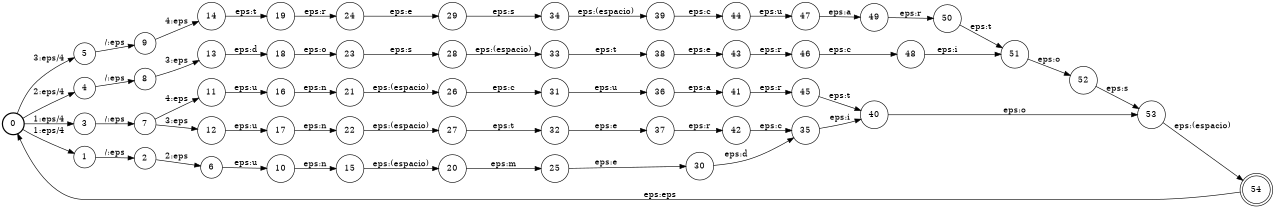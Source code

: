 digraph FST {
rankdir = LR;
size = "8.5,11";
label = "";
center = 1;
orientation = Portrait;
ranksep = "0.4";
nodesep = "0.25";
0 [label = "0", shape = circle, style = bold, fontsize = 14]
	0 -> 5 [label = "3:eps/4", fontsize = 14];
	0 -> 4 [label = "2:eps/4", fontsize = 14];
	0 -> 3 [label = "1:eps/4", fontsize = 14];
	0 -> 1 [label = "1:eps/4", fontsize = 14];
1 [label = "1", shape = circle, style = solid, fontsize = 14]
	1 -> 2 [label = "/:eps", fontsize = 14];
2 [label = "2", shape = circle, style = solid, fontsize = 14]
	2 -> 6 [label = "2:eps", fontsize = 14];
3 [label = "3", shape = circle, style = solid, fontsize = 14]
	3 -> 7 [label = "/:eps", fontsize = 14];
4 [label = "4", shape = circle, style = solid, fontsize = 14]
	4 -> 8 [label = "/:eps", fontsize = 14];
5 [label = "5", shape = circle, style = solid, fontsize = 14]
	5 -> 9 [label = "/:eps", fontsize = 14];
6 [label = "6", shape = circle, style = solid, fontsize = 14]
	6 -> 10 [label = "eps:u", fontsize = 14];
7 [label = "7", shape = circle, style = solid, fontsize = 14]
	7 -> 11 [label = "4:eps", fontsize = 14];
	7 -> 12 [label = "3:eps", fontsize = 14];
8 [label = "8", shape = circle, style = solid, fontsize = 14]
	8 -> 13 [label = "3:eps", fontsize = 14];
9 [label = "9", shape = circle, style = solid, fontsize = 14]
	9 -> 14 [label = "4:eps", fontsize = 14];
10 [label = "10", shape = circle, style = solid, fontsize = 14]
	10 -> 15 [label = "eps:n", fontsize = 14];
11 [label = "11", shape = circle, style = solid, fontsize = 14]
	11 -> 16 [label = "eps:u", fontsize = 14];
12 [label = "12", shape = circle, style = solid, fontsize = 14]
	12 -> 17 [label = "eps:u", fontsize = 14];
13 [label = "13", shape = circle, style = solid, fontsize = 14]
	13 -> 18 [label = "eps:d", fontsize = 14];
14 [label = "14", shape = circle, style = solid, fontsize = 14]
	14 -> 19 [label = "eps:t", fontsize = 14];
15 [label = "15", shape = circle, style = solid, fontsize = 14]
	15 -> 20 [label = "eps:(espacio)", fontsize = 14];
16 [label = "16", shape = circle, style = solid, fontsize = 14]
	16 -> 21 [label = "eps:n", fontsize = 14];
17 [label = "17", shape = circle, style = solid, fontsize = 14]
	17 -> 22 [label = "eps:n", fontsize = 14];
18 [label = "18", shape = circle, style = solid, fontsize = 14]
	18 -> 23 [label = "eps:o", fontsize = 14];
19 [label = "19", shape = circle, style = solid, fontsize = 14]
	19 -> 24 [label = "eps:r", fontsize = 14];
20 [label = "20", shape = circle, style = solid, fontsize = 14]
	20 -> 25 [label = "eps:m", fontsize = 14];
21 [label = "21", shape = circle, style = solid, fontsize = 14]
	21 -> 26 [label = "eps:(espacio)", fontsize = 14];
22 [label = "22", shape = circle, style = solid, fontsize = 14]
	22 -> 27 [label = "eps:(espacio)", fontsize = 14];
23 [label = "23", shape = circle, style = solid, fontsize = 14]
	23 -> 28 [label = "eps:s", fontsize = 14];
24 [label = "24", shape = circle, style = solid, fontsize = 14]
	24 -> 29 [label = "eps:e", fontsize = 14];
25 [label = "25", shape = circle, style = solid, fontsize = 14]
	25 -> 30 [label = "eps:e", fontsize = 14];
26 [label = "26", shape = circle, style = solid, fontsize = 14]
	26 -> 31 [label = "eps:c", fontsize = 14];
27 [label = "27", shape = circle, style = solid, fontsize = 14]
	27 -> 32 [label = "eps:t", fontsize = 14];
28 [label = "28", shape = circle, style = solid, fontsize = 14]
	28 -> 33 [label = "eps:(espacio)", fontsize = 14];
29 [label = "29", shape = circle, style = solid, fontsize = 14]
	29 -> 34 [label = "eps:s", fontsize = 14];
30 [label = "30", shape = circle, style = solid, fontsize = 14]
	30 -> 35 [label = "eps:d", fontsize = 14];
31 [label = "31", shape = circle, style = solid, fontsize = 14]
	31 -> 36 [label = "eps:u", fontsize = 14];
32 [label = "32", shape = circle, style = solid, fontsize = 14]
	32 -> 37 [label = "eps:e", fontsize = 14];
33 [label = "33", shape = circle, style = solid, fontsize = 14]
	33 -> 38 [label = "eps:t", fontsize = 14];
34 [label = "34", shape = circle, style = solid, fontsize = 14]
	34 -> 39 [label = "eps:(espacio)", fontsize = 14];
35 [label = "35", shape = circle, style = solid, fontsize = 14]
	35 -> 40 [label = "eps:i", fontsize = 14];
36 [label = "36", shape = circle, style = solid, fontsize = 14]
	36 -> 41 [label = "eps:a", fontsize = 14];
37 [label = "37", shape = circle, style = solid, fontsize = 14]
	37 -> 42 [label = "eps:r", fontsize = 14];
38 [label = "38", shape = circle, style = solid, fontsize = 14]
	38 -> 43 [label = "eps:e", fontsize = 14];
39 [label = "39", shape = circle, style = solid, fontsize = 14]
	39 -> 44 [label = "eps:c", fontsize = 14];
40 [label = "40", shape = circle, style = solid, fontsize = 14]
	40 -> 53 [label = "eps:o", fontsize = 14];
41 [label = "41", shape = circle, style = solid, fontsize = 14]
	41 -> 45 [label = "eps:r", fontsize = 14];
42 [label = "42", shape = circle, style = solid, fontsize = 14]
	42 -> 35 [label = "eps:c", fontsize = 14];
43 [label = "43", shape = circle, style = solid, fontsize = 14]
	43 -> 46 [label = "eps:r", fontsize = 14];
44 [label = "44", shape = circle, style = solid, fontsize = 14]
	44 -> 47 [label = "eps:u", fontsize = 14];
45 [label = "45", shape = circle, style = solid, fontsize = 14]
	45 -> 40 [label = "eps:t", fontsize = 14];
46 [label = "46", shape = circle, style = solid, fontsize = 14]
	46 -> 48 [label = "eps:c", fontsize = 14];
47 [label = "47", shape = circle, style = solid, fontsize = 14]
	47 -> 49 [label = "eps:a", fontsize = 14];
48 [label = "48", shape = circle, style = solid, fontsize = 14]
	48 -> 51 [label = "eps:i", fontsize = 14];
49 [label = "49", shape = circle, style = solid, fontsize = 14]
	49 -> 50 [label = "eps:r", fontsize = 14];
50 [label = "50", shape = circle, style = solid, fontsize = 14]
	50 -> 51 [label = "eps:t", fontsize = 14];
51 [label = "51", shape = circle, style = solid, fontsize = 14]
	51 -> 52 [label = "eps:o", fontsize = 14];
52 [label = "52", shape = circle, style = solid, fontsize = 14]
	52 -> 53 [label = "eps:s", fontsize = 14];
53 [label = "53", shape = circle, style = solid, fontsize = 14]
	53 -> 54 [label = "eps:(espacio)", fontsize = 14];
54 [label = "54", shape = doublecircle, style = solid, fontsize = 14]
	54 -> 0 [label = "eps:eps", fontsize = 14];
}
